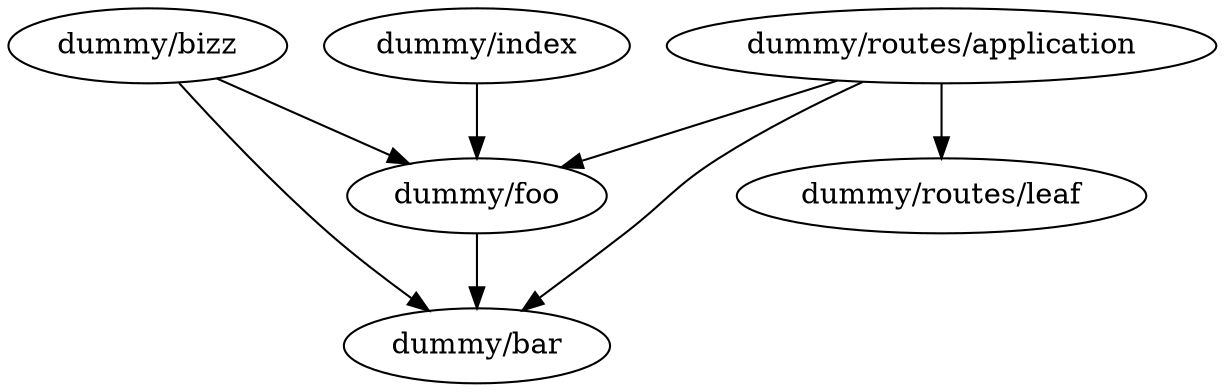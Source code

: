 strict digraph {
  "dummy/bar" [id="dummy/bar",outputPath="/Users/chietala/workspace/fs-graph/tmp-dir/dummy/bar.ts",inputPath="/Users/chietala/workspace/fs-graph/test/fixtures/app/dummy/bar.ts",ast="[object Object]",imports="",relativePath="dummy/bar.ts"]
  "dummy/bizz" [id="dummy/bizz",outputPath="/Users/chietala/workspace/fs-graph/tmp-dir/dummy/bizz.ts",inputPath="/Users/chietala/workspace/fs-graph/test/fixtures/app/dummy/bizz.ts",ast="[object Object]",imports="dummy/bar,dummy/foo",relativePath="dummy/bizz.ts"]
  "dummy/foo" [id="dummy/foo",outputPath="/Users/chietala/workspace/fs-graph/tmp-dir/dummy/foo.ts",inputPath="/Users/chietala/workspace/fs-graph/test/fixtures/app/dummy/foo.ts",ast="[object Object]",imports="dummy/bar",relativePath="dummy/foo.ts"]
  "dummy/index" [id="dummy/index",outputPath="/Users/chietala/workspace/fs-graph/tmp-dir/dummy/index.ts",inputPath="/Users/chietala/workspace/fs-graph/test/fixtures/app/dummy/index.ts",ast="[object Object]",imports="dummy/foo",relativePath="dummy/index.ts"]
  "dummy/routes/application" [id="dummy/routes/application",outputPath="/Users/chietala/workspace/fs-graph/tmp-dir/dummy/routes/application.ts",inputPath="/Users/chietala/workspace/fs-graph/test/fixtures/app/dummy/routes/application.ts",ast="[object Object]",imports="dummy/foo,dummy/routes/leaf,dummy/bar",relativePath="dummy/routes/application.ts"]
  "dummy/routes/leaf" [id="dummy/routes/leaf",outputPath="/Users/chietala/workspace/fs-graph/tmp-dir/dummy/routes/leaf.ts",inputPath="/Users/chietala/workspace/fs-graph/test/fixtures/app/dummy/routes/leaf.ts",ast="[object Object]",imports="",relativePath="dummy/routes/leaf.ts"]
  "dummy/bizz" -> "dummy/bar"
  "dummy/bizz" -> "dummy/foo"
  "dummy/foo" -> "dummy/bar"
  "dummy/index" -> "dummy/foo"
  "dummy/routes/application" -> "dummy/foo"
  "dummy/routes/application" -> "dummy/routes/leaf"
  "dummy/routes/application" -> "dummy/bar"
}
